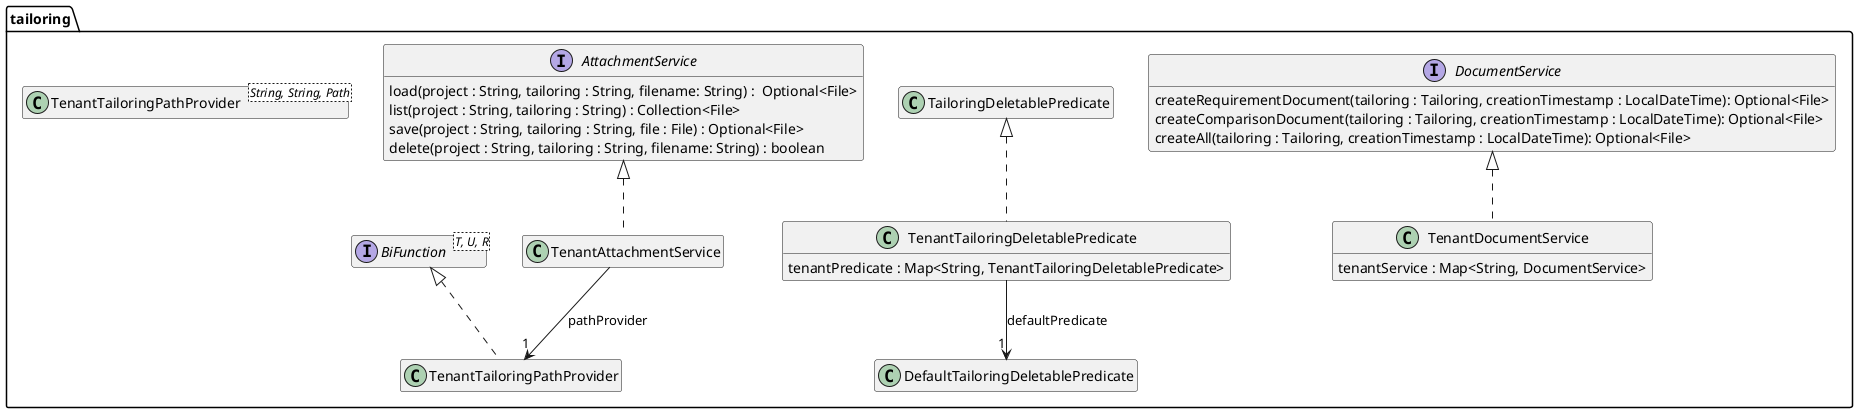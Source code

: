 @startuml Ebene3.png
hide empty members

package tailoring {

    interface DocumentService {
        createRequirementDocument(tailoring : Tailoring, creationTimestamp : LocalDateTime): Optional<File>
        createComparisonDocument(tailoring : Tailoring, creationTimestamp : LocalDateTime): Optional<File>
        createAll(tailoring : Tailoring, creationTimestamp : LocalDateTime): Optional<File>
    }

    class TenantDocumentService {
        tenantService : Map<String, DocumentService>
    }
    DocumentService <|.. TenantDocumentService

    class TenantTailoringDeletablePredicate {
        tenantPredicate : Map<String, TenantTailoringDeletablePredicate>
    }
    TailoringDeletablePredicate <|.. TenantTailoringDeletablePredicate
    TenantTailoringDeletablePredicate --> "1" DefaultTailoringDeletablePredicate : defaultPredicate

    interface AttachmentService {
        load(project : String, tailoring : String, filename: String) :  Optional<File>
        list(project : String, tailoring : String) : Collection<File>
        save(project : String, tailoring : String, file : File) : Optional<File>
        delete(project : String, tailoring : String, filename: String) : boolean
    }

    interface "BiFunction<T, U, R>" as biFunction
    class "TenantTailoringPathProvider<String, String, Path>" as tenantTailoringPathProvider{
    }
    biFunction <|.. TenantTailoringPathProvider


    class TenantAttachmentService {
    }
    AttachmentService <|.. TenantAttachmentService
    TenantAttachmentService --> "1" TenantTailoringPathProvider : pathProvider

}
@enduml
